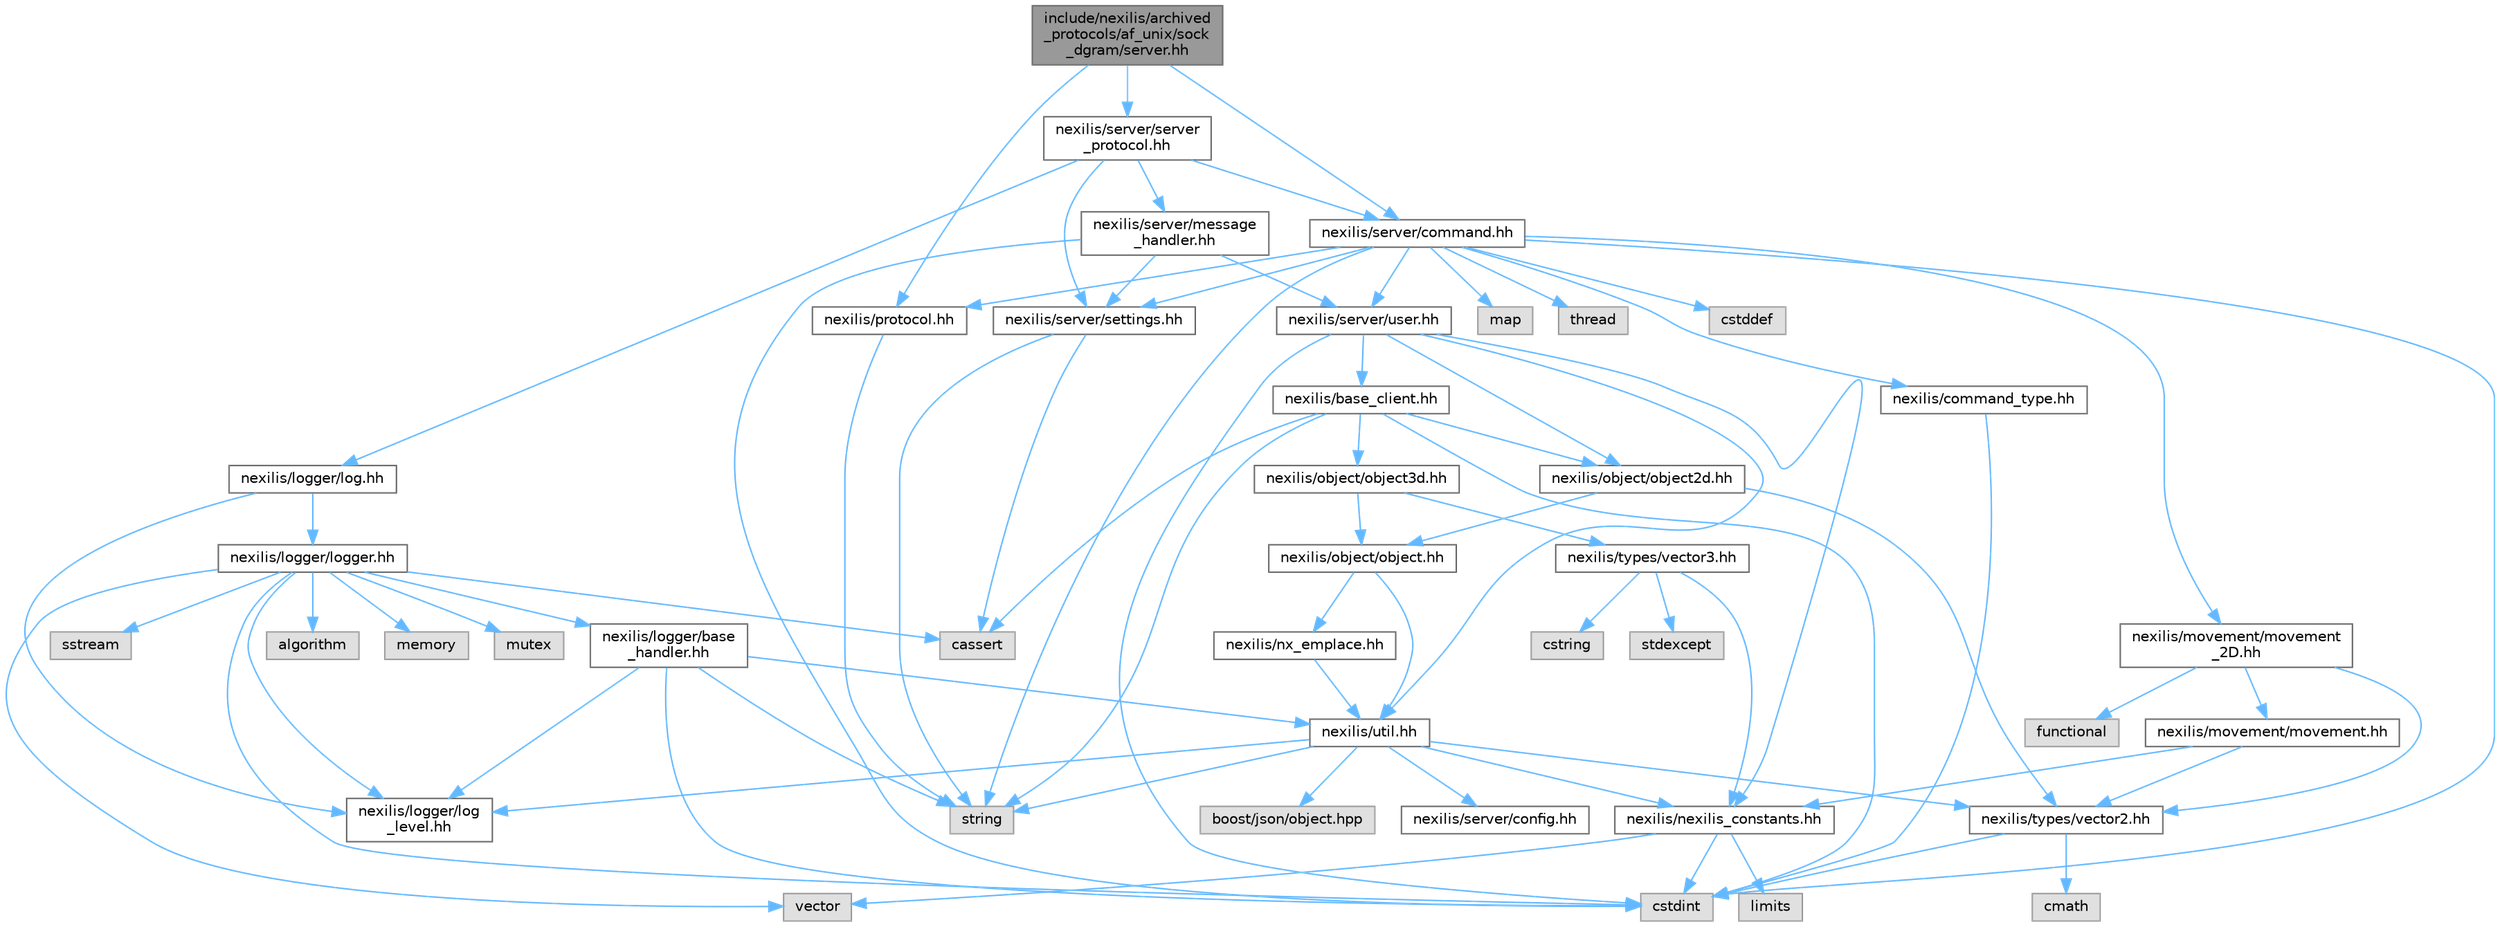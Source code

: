 digraph "include/nexilis/archived_protocols/af_unix/sock_dgram/server.hh"
{
 // LATEX_PDF_SIZE
  bgcolor="transparent";
  edge [fontname=Helvetica,fontsize=10,labelfontname=Helvetica,labelfontsize=10];
  node [fontname=Helvetica,fontsize=10,shape=box,height=0.2,width=0.4];
  Node1 [id="Node000001",label="include/nexilis/archived\l_protocols/af_unix/sock\l_dgram/server.hh",height=0.2,width=0.4,color="gray40", fillcolor="grey60", style="filled", fontcolor="black",tooltip=" "];
  Node1 -> Node2 [id="edge1_Node000001_Node000002",color="steelblue1",style="solid",tooltip=" "];
  Node2 [id="Node000002",label="nexilis/protocol.hh",height=0.2,width=0.4,color="grey40", fillcolor="white", style="filled",URL="$d1/d2a/protocol_8hh.html",tooltip=" "];
  Node2 -> Node3 [id="edge2_Node000002_Node000003",color="steelblue1",style="solid",tooltip=" "];
  Node3 [id="Node000003",label="string",height=0.2,width=0.4,color="grey60", fillcolor="#E0E0E0", style="filled",tooltip=" "];
  Node1 -> Node4 [id="edge3_Node000001_Node000004",color="steelblue1",style="solid",tooltip=" "];
  Node4 [id="Node000004",label="nexilis/server/command.hh",height=0.2,width=0.4,color="grey40", fillcolor="white", style="filled",URL="$dc/d3b/command_8hh.html",tooltip=" "];
  Node4 -> Node5 [id="edge4_Node000004_Node000005",color="steelblue1",style="solid",tooltip=" "];
  Node5 [id="Node000005",label="nexilis/command_type.hh",height=0.2,width=0.4,color="grey40", fillcolor="white", style="filled",URL="$dd/dcf/command__type_8hh.html",tooltip=" "];
  Node5 -> Node6 [id="edge5_Node000005_Node000006",color="steelblue1",style="solid",tooltip=" "];
  Node6 [id="Node000006",label="cstdint",height=0.2,width=0.4,color="grey60", fillcolor="#E0E0E0", style="filled",tooltip=" "];
  Node4 -> Node7 [id="edge6_Node000004_Node000007",color="steelblue1",style="solid",tooltip=" "];
  Node7 [id="Node000007",label="nexilis/movement/movement\l_2D.hh",height=0.2,width=0.4,color="grey40", fillcolor="white", style="filled",URL="$d3/d92/movement__2D_8hh.html",tooltip=" "];
  Node7 -> Node8 [id="edge7_Node000007_Node000008",color="steelblue1",style="solid",tooltip=" "];
  Node8 [id="Node000008",label="nexilis/movement/movement.hh",height=0.2,width=0.4,color="grey40", fillcolor="white", style="filled",URL="$df/da3/movement_8hh.html",tooltip=" "];
  Node8 -> Node9 [id="edge8_Node000008_Node000009",color="steelblue1",style="solid",tooltip=" "];
  Node9 [id="Node000009",label="nexilis/nexilis_constants.hh",height=0.2,width=0.4,color="grey40", fillcolor="white", style="filled",URL="$dd/da5/nexilis__constants_8hh.html",tooltip=" "];
  Node9 -> Node6 [id="edge9_Node000009_Node000006",color="steelblue1",style="solid",tooltip=" "];
  Node9 -> Node10 [id="edge10_Node000009_Node000010",color="steelblue1",style="solid",tooltip=" "];
  Node10 [id="Node000010",label="limits",height=0.2,width=0.4,color="grey60", fillcolor="#E0E0E0", style="filled",tooltip=" "];
  Node9 -> Node11 [id="edge11_Node000009_Node000011",color="steelblue1",style="solid",tooltip=" "];
  Node11 [id="Node000011",label="vector",height=0.2,width=0.4,color="grey60", fillcolor="#E0E0E0", style="filled",tooltip=" "];
  Node8 -> Node12 [id="edge12_Node000008_Node000012",color="steelblue1",style="solid",tooltip=" "];
  Node12 [id="Node000012",label="nexilis/types/vector2.hh",height=0.2,width=0.4,color="grey40", fillcolor="white", style="filled",URL="$d1/d6b/vector2_8hh.html",tooltip=" "];
  Node12 -> Node13 [id="edge13_Node000012_Node000013",color="steelblue1",style="solid",tooltip=" "];
  Node13 [id="Node000013",label="cmath",height=0.2,width=0.4,color="grey60", fillcolor="#E0E0E0", style="filled",tooltip=" "];
  Node12 -> Node6 [id="edge14_Node000012_Node000006",color="steelblue1",style="solid",tooltip=" "];
  Node7 -> Node12 [id="edge15_Node000007_Node000012",color="steelblue1",style="solid",tooltip=" "];
  Node7 -> Node14 [id="edge16_Node000007_Node000014",color="steelblue1",style="solid",tooltip=" "];
  Node14 [id="Node000014",label="functional",height=0.2,width=0.4,color="grey60", fillcolor="#E0E0E0", style="filled",tooltip=" "];
  Node4 -> Node2 [id="edge17_Node000004_Node000002",color="steelblue1",style="solid",tooltip=" "];
  Node4 -> Node15 [id="edge18_Node000004_Node000015",color="steelblue1",style="solid",tooltip=" "];
  Node15 [id="Node000015",label="nexilis/server/settings.hh",height=0.2,width=0.4,color="grey40", fillcolor="white", style="filled",URL="$d7/df4/settings_8hh.html",tooltip=" "];
  Node15 -> Node16 [id="edge19_Node000015_Node000016",color="steelblue1",style="solid",tooltip=" "];
  Node16 [id="Node000016",label="cassert",height=0.2,width=0.4,color="grey60", fillcolor="#E0E0E0", style="filled",tooltip=" "];
  Node15 -> Node3 [id="edge20_Node000015_Node000003",color="steelblue1",style="solid",tooltip=" "];
  Node4 -> Node17 [id="edge21_Node000004_Node000017",color="steelblue1",style="solid",tooltip=" "];
  Node17 [id="Node000017",label="nexilis/server/user.hh",height=0.2,width=0.4,color="grey40", fillcolor="white", style="filled",URL="$d8/ddf/user_8hh.html",tooltip=" "];
  Node17 -> Node6 [id="edge22_Node000017_Node000006",color="steelblue1",style="solid",tooltip=" "];
  Node17 -> Node18 [id="edge23_Node000017_Node000018",color="steelblue1",style="solid",tooltip=" "];
  Node18 [id="Node000018",label="nexilis/base_client.hh",height=0.2,width=0.4,color="grey40", fillcolor="white", style="filled",URL="$d1/d89/base__client_8hh.html",tooltip=" "];
  Node18 -> Node16 [id="edge24_Node000018_Node000016",color="steelblue1",style="solid",tooltip=" "];
  Node18 -> Node6 [id="edge25_Node000018_Node000006",color="steelblue1",style="solid",tooltip=" "];
  Node18 -> Node3 [id="edge26_Node000018_Node000003",color="steelblue1",style="solid",tooltip=" "];
  Node18 -> Node19 [id="edge27_Node000018_Node000019",color="steelblue1",style="solid",tooltip=" "];
  Node19 [id="Node000019",label="nexilis/object/object2d.hh",height=0.2,width=0.4,color="grey40", fillcolor="white", style="filled",URL="$db/d6b/object2d_8hh.html",tooltip=" "];
  Node19 -> Node20 [id="edge28_Node000019_Node000020",color="steelblue1",style="solid",tooltip=" "];
  Node20 [id="Node000020",label="nexilis/object/object.hh",height=0.2,width=0.4,color="grey40", fillcolor="white", style="filled",URL="$dd/d07/object_8hh.html",tooltip=" "];
  Node20 -> Node21 [id="edge29_Node000020_Node000021",color="steelblue1",style="solid",tooltip=" "];
  Node21 [id="Node000021",label="nexilis/nx_emplace.hh",height=0.2,width=0.4,color="grey40", fillcolor="white", style="filled",URL="$de/d10/nx__emplace_8hh.html",tooltip=" "];
  Node21 -> Node22 [id="edge30_Node000021_Node000022",color="steelblue1",style="solid",tooltip=" "];
  Node22 [id="Node000022",label="nexilis/util.hh",height=0.2,width=0.4,color="grey40", fillcolor="white", style="filled",URL="$d3/d68/util_8hh.html",tooltip=" "];
  Node22 -> Node23 [id="edge31_Node000022_Node000023",color="steelblue1",style="solid",tooltip=" "];
  Node23 [id="Node000023",label="nexilis/logger/log\l_level.hh",height=0.2,width=0.4,color="grey40", fillcolor="white", style="filled",URL="$dd/dbd/log__level_8hh.html",tooltip=" "];
  Node22 -> Node9 [id="edge32_Node000022_Node000009",color="steelblue1",style="solid",tooltip=" "];
  Node22 -> Node24 [id="edge33_Node000022_Node000024",color="steelblue1",style="solid",tooltip=" "];
  Node24 [id="Node000024",label="nexilis/server/config.hh",height=0.2,width=0.4,color="grey40", fillcolor="white", style="filled",URL="$dc/d53/config_8hh.html",tooltip=" "];
  Node22 -> Node12 [id="edge34_Node000022_Node000012",color="steelblue1",style="solid",tooltip=" "];
  Node22 -> Node25 [id="edge35_Node000022_Node000025",color="steelblue1",style="solid",tooltip=" "];
  Node25 [id="Node000025",label="boost/json/object.hpp",height=0.2,width=0.4,color="grey60", fillcolor="#E0E0E0", style="filled",tooltip=" "];
  Node22 -> Node3 [id="edge36_Node000022_Node000003",color="steelblue1",style="solid",tooltip=" "];
  Node20 -> Node22 [id="edge37_Node000020_Node000022",color="steelblue1",style="solid",tooltip=" "];
  Node19 -> Node12 [id="edge38_Node000019_Node000012",color="steelblue1",style="solid",tooltip=" "];
  Node18 -> Node26 [id="edge39_Node000018_Node000026",color="steelblue1",style="solid",tooltip=" "];
  Node26 [id="Node000026",label="nexilis/object/object3d.hh",height=0.2,width=0.4,color="grey40", fillcolor="white", style="filled",URL="$d4/d63/object3d_8hh.html",tooltip=" "];
  Node26 -> Node20 [id="edge40_Node000026_Node000020",color="steelblue1",style="solid",tooltip=" "];
  Node26 -> Node27 [id="edge41_Node000026_Node000027",color="steelblue1",style="solid",tooltip=" "];
  Node27 [id="Node000027",label="nexilis/types/vector3.hh",height=0.2,width=0.4,color="grey40", fillcolor="white", style="filled",URL="$db/d36/vector3_8hh.html",tooltip=" "];
  Node27 -> Node9 [id="edge42_Node000027_Node000009",color="steelblue1",style="solid",tooltip=" "];
  Node27 -> Node28 [id="edge43_Node000027_Node000028",color="steelblue1",style="solid",tooltip=" "];
  Node28 [id="Node000028",label="cstring",height=0.2,width=0.4,color="grey60", fillcolor="#E0E0E0", style="filled",tooltip=" "];
  Node27 -> Node29 [id="edge44_Node000027_Node000029",color="steelblue1",style="solid",tooltip=" "];
  Node29 [id="Node000029",label="stdexcept",height=0.2,width=0.4,color="grey60", fillcolor="#E0E0E0", style="filled",tooltip=" "];
  Node17 -> Node9 [id="edge45_Node000017_Node000009",color="steelblue1",style="solid",tooltip=" "];
  Node17 -> Node19 [id="edge46_Node000017_Node000019",color="steelblue1",style="solid",tooltip=" "];
  Node17 -> Node22 [id="edge47_Node000017_Node000022",color="steelblue1",style="solid",tooltip=" "];
  Node4 -> Node30 [id="edge48_Node000004_Node000030",color="steelblue1",style="solid",tooltip=" "];
  Node30 [id="Node000030",label="cstddef",height=0.2,width=0.4,color="grey60", fillcolor="#E0E0E0", style="filled",tooltip=" "];
  Node4 -> Node6 [id="edge49_Node000004_Node000006",color="steelblue1",style="solid",tooltip=" "];
  Node4 -> Node31 [id="edge50_Node000004_Node000031",color="steelblue1",style="solid",tooltip=" "];
  Node31 [id="Node000031",label="map",height=0.2,width=0.4,color="grey60", fillcolor="#E0E0E0", style="filled",tooltip=" "];
  Node4 -> Node3 [id="edge51_Node000004_Node000003",color="steelblue1",style="solid",tooltip=" "];
  Node4 -> Node32 [id="edge52_Node000004_Node000032",color="steelblue1",style="solid",tooltip=" "];
  Node32 [id="Node000032",label="thread",height=0.2,width=0.4,color="grey60", fillcolor="#E0E0E0", style="filled",tooltip=" "];
  Node1 -> Node33 [id="edge53_Node000001_Node000033",color="steelblue1",style="solid",tooltip=" "];
  Node33 [id="Node000033",label="nexilis/server/server\l_protocol.hh",height=0.2,width=0.4,color="grey40", fillcolor="white", style="filled",URL="$da/dc6/server__protocol_8hh.html",tooltip=" "];
  Node33 -> Node34 [id="edge54_Node000033_Node000034",color="steelblue1",style="solid",tooltip=" "];
  Node34 [id="Node000034",label="nexilis/logger/log.hh",height=0.2,width=0.4,color="grey40", fillcolor="white", style="filled",URL="$d3/de3/log_8hh.html",tooltip=" "];
  Node34 -> Node23 [id="edge55_Node000034_Node000023",color="steelblue1",style="solid",tooltip=" "];
  Node34 -> Node35 [id="edge56_Node000034_Node000035",color="steelblue1",style="solid",tooltip=" "];
  Node35 [id="Node000035",label="nexilis/logger/logger.hh",height=0.2,width=0.4,color="grey40", fillcolor="white", style="filled",URL="$d5/dc3/logger_8hh.html",tooltip=" "];
  Node35 -> Node36 [id="edge57_Node000035_Node000036",color="steelblue1",style="solid",tooltip=" "];
  Node36 [id="Node000036",label="nexilis/logger/base\l_handler.hh",height=0.2,width=0.4,color="grey40", fillcolor="white", style="filled",URL="$d5/d5a/base__handler_8hh.html",tooltip=" "];
  Node36 -> Node23 [id="edge58_Node000036_Node000023",color="steelblue1",style="solid",tooltip=" "];
  Node36 -> Node22 [id="edge59_Node000036_Node000022",color="steelblue1",style="solid",tooltip=" "];
  Node36 -> Node6 [id="edge60_Node000036_Node000006",color="steelblue1",style="solid",tooltip=" "];
  Node36 -> Node3 [id="edge61_Node000036_Node000003",color="steelblue1",style="solid",tooltip=" "];
  Node35 -> Node23 [id="edge62_Node000035_Node000023",color="steelblue1",style="solid",tooltip=" "];
  Node35 -> Node37 [id="edge63_Node000035_Node000037",color="steelblue1",style="solid",tooltip=" "];
  Node37 [id="Node000037",label="algorithm",height=0.2,width=0.4,color="grey60", fillcolor="#E0E0E0", style="filled",tooltip=" "];
  Node35 -> Node16 [id="edge64_Node000035_Node000016",color="steelblue1",style="solid",tooltip=" "];
  Node35 -> Node6 [id="edge65_Node000035_Node000006",color="steelblue1",style="solid",tooltip=" "];
  Node35 -> Node38 [id="edge66_Node000035_Node000038",color="steelblue1",style="solid",tooltip=" "];
  Node38 [id="Node000038",label="memory",height=0.2,width=0.4,color="grey60", fillcolor="#E0E0E0", style="filled",tooltip=" "];
  Node35 -> Node39 [id="edge67_Node000035_Node000039",color="steelblue1",style="solid",tooltip=" "];
  Node39 [id="Node000039",label="mutex",height=0.2,width=0.4,color="grey60", fillcolor="#E0E0E0", style="filled",tooltip=" "];
  Node35 -> Node40 [id="edge68_Node000035_Node000040",color="steelblue1",style="solid",tooltip=" "];
  Node40 [id="Node000040",label="sstream",height=0.2,width=0.4,color="grey60", fillcolor="#E0E0E0", style="filled",tooltip=" "];
  Node35 -> Node11 [id="edge69_Node000035_Node000011",color="steelblue1",style="solid",tooltip=" "];
  Node33 -> Node4 [id="edge70_Node000033_Node000004",color="steelblue1",style="solid",tooltip=" "];
  Node33 -> Node41 [id="edge71_Node000033_Node000041",color="steelblue1",style="solid",tooltip=" "];
  Node41 [id="Node000041",label="nexilis/server/message\l_handler.hh",height=0.2,width=0.4,color="grey40", fillcolor="white", style="filled",URL="$da/de8/message__handler_8hh.html",tooltip=" "];
  Node41 -> Node15 [id="edge72_Node000041_Node000015",color="steelblue1",style="solid",tooltip=" "];
  Node41 -> Node17 [id="edge73_Node000041_Node000017",color="steelblue1",style="solid",tooltip=" "];
  Node41 -> Node6 [id="edge74_Node000041_Node000006",color="steelblue1",style="solid",tooltip=" "];
  Node33 -> Node15 [id="edge75_Node000033_Node000015",color="steelblue1",style="solid",tooltip=" "];
}
